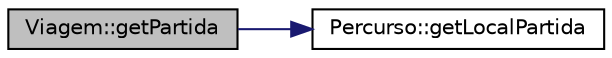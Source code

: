 digraph "Viagem::getPartida"
{
  edge [fontname="Helvetica",fontsize="10",labelfontname="Helvetica",labelfontsize="10"];
  node [fontname="Helvetica",fontsize="10",shape=record];
  rankdir="LR";
  Node10 [label="Viagem::getPartida",height=0.2,width=0.4,color="black", fillcolor="grey75", style="filled", fontcolor="black"];
  Node10 -> Node11 [color="midnightblue",fontsize="10",style="solid",fontname="Helvetica"];
  Node11 [label="Percurso::getLocalPartida",height=0.2,width=0.4,color="black", fillcolor="white", style="filled",URL="$class_percurso.html#aa26270337bf9c6d75449ff643abdeb66",tooltip="função para obter local de partida "];
}
